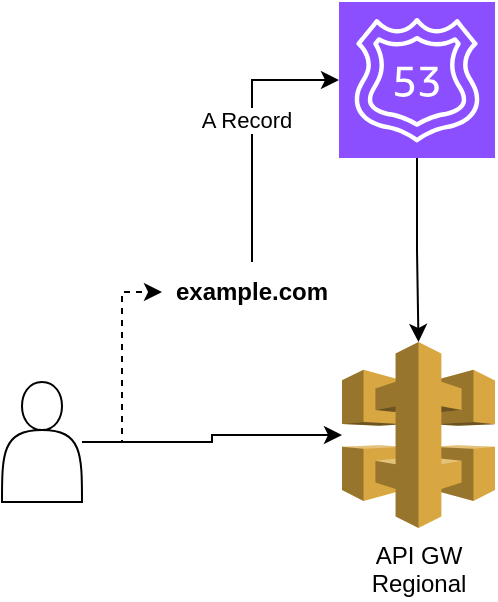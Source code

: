 <mxfile version="28.1.0">
  <diagram name="Page-1" id="pDuGo_FIUqFteQ6fS-C0">
    <mxGraphModel dx="925" dy="551" grid="1" gridSize="10" guides="1" tooltips="1" connect="1" arrows="1" fold="1" page="1" pageScale="1" pageWidth="850" pageHeight="1100" math="0" shadow="0">
      <root>
        <mxCell id="0" />
        <mxCell id="1" parent="0" />
        <mxCell id="de43SDdeIP7dPrQkj7_o-1" value="API GW&lt;div&gt;Regional&lt;/div&gt;" style="outlineConnect=0;dashed=0;verticalLabelPosition=bottom;verticalAlign=top;align=center;html=1;shape=mxgraph.aws3.api_gateway;fillColor=#D9A741;gradientColor=none;" vertex="1" parent="1">
          <mxGeometry x="200" y="240" width="76.5" height="93" as="geometry" />
        </mxCell>
        <mxCell id="de43SDdeIP7dPrQkj7_o-2" value="" style="sketch=0;points=[[0,0,0],[0.25,0,0],[0.5,0,0],[0.75,0,0],[1,0,0],[0,1,0],[0.25,1,0],[0.5,1,0],[0.75,1,0],[1,1,0],[0,0.25,0],[0,0.5,0],[0,0.75,0],[1,0.25,0],[1,0.5,0],[1,0.75,0]];outlineConnect=0;fontColor=#232F3E;fillColor=#8C4FFF;strokeColor=#ffffff;dashed=0;verticalLabelPosition=bottom;verticalAlign=top;align=center;html=1;fontSize=12;fontStyle=0;aspect=fixed;shape=mxgraph.aws4.resourceIcon;resIcon=mxgraph.aws4.route_53;" vertex="1" parent="1">
          <mxGeometry x="198.5" y="70" width="78" height="78" as="geometry" />
        </mxCell>
        <mxCell id="de43SDdeIP7dPrQkj7_o-4" value="example.com" style="text;html=1;align=center;verticalAlign=middle;whiteSpace=wrap;rounded=0;fontStyle=1" vertex="1" parent="1">
          <mxGeometry x="110" y="200" width="90" height="30" as="geometry" />
        </mxCell>
        <mxCell id="de43SDdeIP7dPrQkj7_o-5" style="edgeStyle=orthogonalEdgeStyle;rounded=0;orthogonalLoop=1;jettySize=auto;html=1;entryX=0;entryY=0.5;entryDx=0;entryDy=0;entryPerimeter=0;" edge="1" parent="1" source="de43SDdeIP7dPrQkj7_o-4" target="de43SDdeIP7dPrQkj7_o-2">
          <mxGeometry relative="1" as="geometry" />
        </mxCell>
        <mxCell id="de43SDdeIP7dPrQkj7_o-6" value="A Record" style="edgeLabel;html=1;align=center;verticalAlign=middle;resizable=0;points=[];" vertex="1" connectable="0" parent="de43SDdeIP7dPrQkj7_o-5">
          <mxGeometry x="0.056" y="3" relative="1" as="geometry">
            <mxPoint as="offset" />
          </mxGeometry>
        </mxCell>
        <mxCell id="de43SDdeIP7dPrQkj7_o-7" style="edgeStyle=orthogonalEdgeStyle;rounded=0;orthogonalLoop=1;jettySize=auto;html=1;entryX=0.5;entryY=0;entryDx=0;entryDy=0;entryPerimeter=0;" edge="1" parent="1" source="de43SDdeIP7dPrQkj7_o-2" target="de43SDdeIP7dPrQkj7_o-1">
          <mxGeometry relative="1" as="geometry" />
        </mxCell>
        <mxCell id="de43SDdeIP7dPrQkj7_o-9" style="edgeStyle=orthogonalEdgeStyle;rounded=0;orthogonalLoop=1;jettySize=auto;html=1;" edge="1" parent="1" source="de43SDdeIP7dPrQkj7_o-8" target="de43SDdeIP7dPrQkj7_o-1">
          <mxGeometry relative="1" as="geometry" />
        </mxCell>
        <mxCell id="de43SDdeIP7dPrQkj7_o-11" style="edgeStyle=orthogonalEdgeStyle;rounded=0;orthogonalLoop=1;jettySize=auto;html=1;entryX=0;entryY=0.5;entryDx=0;entryDy=0;dashed=1;" edge="1" parent="1" source="de43SDdeIP7dPrQkj7_o-8" target="de43SDdeIP7dPrQkj7_o-4">
          <mxGeometry relative="1" as="geometry" />
        </mxCell>
        <mxCell id="de43SDdeIP7dPrQkj7_o-8" value="" style="shape=actor;whiteSpace=wrap;html=1;" vertex="1" parent="1">
          <mxGeometry x="30" y="260" width="40" height="60" as="geometry" />
        </mxCell>
      </root>
    </mxGraphModel>
  </diagram>
</mxfile>
